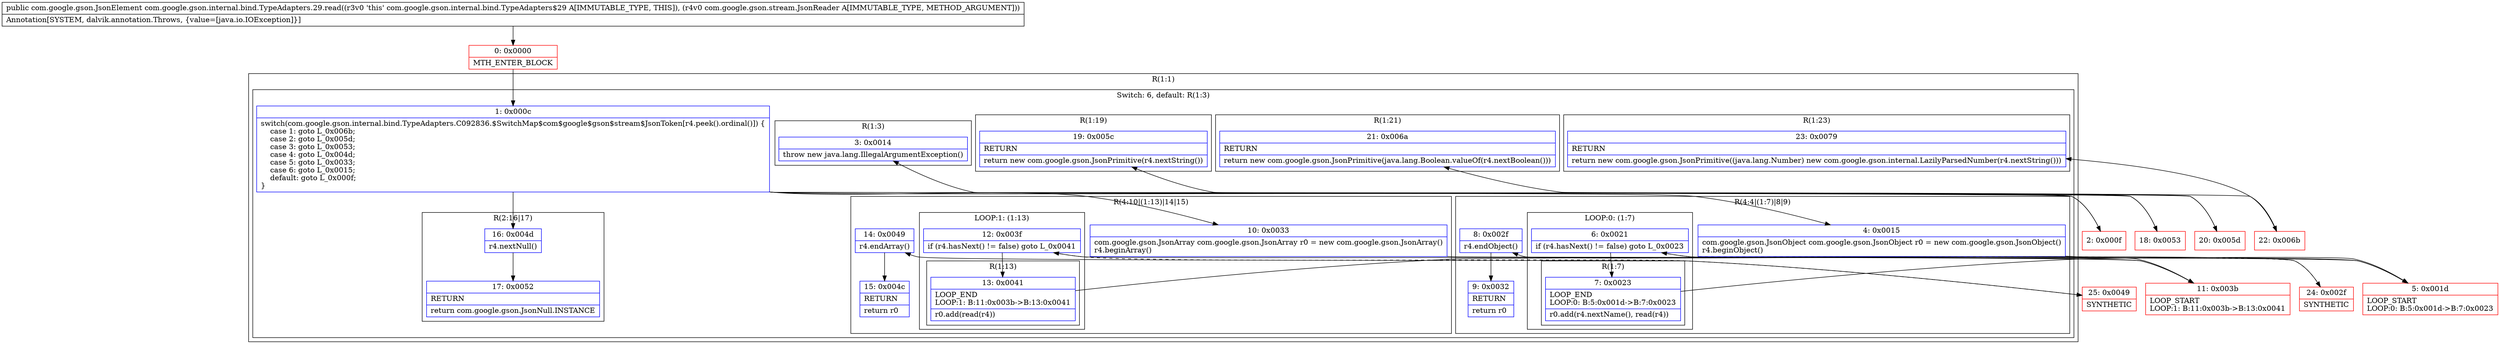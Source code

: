 digraph "CFG forcom.google.gson.internal.bind.TypeAdapters.29.read(Lcom\/google\/gson\/stream\/JsonReader;)Lcom\/google\/gson\/JsonElement;" {
subgraph cluster_Region_2004336824 {
label = "R(1:1)";
node [shape=record,color=blue];
subgraph cluster_SwitchRegion_609212354 {
label = "Switch: 6, default: R(1:3)";
node [shape=record,color=blue];
Node_1 [shape=record,label="{1\:\ 0x000c|switch(com.google.gson.internal.bind.TypeAdapters.C092836.$SwitchMap$com$google$gson$stream$JsonToken[r4.peek().ordinal()]) \{\l    case 1: goto L_0x006b;\l    case 2: goto L_0x005d;\l    case 3: goto L_0x0053;\l    case 4: goto L_0x004d;\l    case 5: goto L_0x0033;\l    case 6: goto L_0x0015;\l    default: goto L_0x000f;\l\}\l}"];
subgraph cluster_Region_11373210 {
label = "R(1:23)";
node [shape=record,color=blue];
Node_23 [shape=record,label="{23\:\ 0x0079|RETURN\l|return new com.google.gson.JsonPrimitive((java.lang.Number) new com.google.gson.internal.LazilyParsedNumber(r4.nextString()))\l}"];
}
subgraph cluster_Region_945463636 {
label = "R(1:21)";
node [shape=record,color=blue];
Node_21 [shape=record,label="{21\:\ 0x006a|RETURN\l|return new com.google.gson.JsonPrimitive(java.lang.Boolean.valueOf(r4.nextBoolean()))\l}"];
}
subgraph cluster_Region_1910621415 {
label = "R(1:19)";
node [shape=record,color=blue];
Node_19 [shape=record,label="{19\:\ 0x005c|RETURN\l|return new com.google.gson.JsonPrimitive(r4.nextString())\l}"];
}
subgraph cluster_Region_726334686 {
label = "R(2:16|17)";
node [shape=record,color=blue];
Node_16 [shape=record,label="{16\:\ 0x004d|r4.nextNull()\l}"];
Node_17 [shape=record,label="{17\:\ 0x0052|RETURN\l|return com.google.gson.JsonNull.INSTANCE\l}"];
}
subgraph cluster_Region_1256111071 {
label = "R(4:10|(1:13)|14|15)";
node [shape=record,color=blue];
Node_10 [shape=record,label="{10\:\ 0x0033|com.google.gson.JsonArray com.google.gson.JsonArray r0 = new com.google.gson.JsonArray()\lr4.beginArray()\l}"];
subgraph cluster_LoopRegion_1197431415 {
label = "LOOP:1: (1:13)";
node [shape=record,color=blue];
Node_12 [shape=record,label="{12\:\ 0x003f|if (r4.hasNext() != false) goto L_0x0041\l}"];
subgraph cluster_Region_1465236347 {
label = "R(1:13)";
node [shape=record,color=blue];
Node_13 [shape=record,label="{13\:\ 0x0041|LOOP_END\lLOOP:1: B:11:0x003b\-\>B:13:0x0041\l|r0.add(read(r4))\l}"];
}
}
Node_14 [shape=record,label="{14\:\ 0x0049|r4.endArray()\l}"];
Node_15 [shape=record,label="{15\:\ 0x004c|RETURN\l|return r0\l}"];
}
subgraph cluster_Region_752967077 {
label = "R(4:4|(1:7)|8|9)";
node [shape=record,color=blue];
Node_4 [shape=record,label="{4\:\ 0x0015|com.google.gson.JsonObject com.google.gson.JsonObject r0 = new com.google.gson.JsonObject()\lr4.beginObject()\l}"];
subgraph cluster_LoopRegion_711070665 {
label = "LOOP:0: (1:7)";
node [shape=record,color=blue];
Node_6 [shape=record,label="{6\:\ 0x0021|if (r4.hasNext() != false) goto L_0x0023\l}"];
subgraph cluster_Region_369441363 {
label = "R(1:7)";
node [shape=record,color=blue];
Node_7 [shape=record,label="{7\:\ 0x0023|LOOP_END\lLOOP:0: B:5:0x001d\-\>B:7:0x0023\l|r0.add(r4.nextName(), read(r4))\l}"];
}
}
Node_8 [shape=record,label="{8\:\ 0x002f|r4.endObject()\l}"];
Node_9 [shape=record,label="{9\:\ 0x0032|RETURN\l|return r0\l}"];
}
subgraph cluster_Region_1440431262 {
label = "R(1:3)";
node [shape=record,color=blue];
Node_3 [shape=record,label="{3\:\ 0x0014|throw new java.lang.IllegalArgumentException()\l}"];
}
}
}
Node_0 [shape=record,color=red,label="{0\:\ 0x0000|MTH_ENTER_BLOCK\l}"];
Node_2 [shape=record,color=red,label="{2\:\ 0x000f}"];
Node_5 [shape=record,color=red,label="{5\:\ 0x001d|LOOP_START\lLOOP:0: B:5:0x001d\-\>B:7:0x0023\l}"];
Node_11 [shape=record,color=red,label="{11\:\ 0x003b|LOOP_START\lLOOP:1: B:11:0x003b\-\>B:13:0x0041\l}"];
Node_18 [shape=record,color=red,label="{18\:\ 0x0053}"];
Node_20 [shape=record,color=red,label="{20\:\ 0x005d}"];
Node_22 [shape=record,color=red,label="{22\:\ 0x006b}"];
Node_24 [shape=record,color=red,label="{24\:\ 0x002f|SYNTHETIC\l}"];
Node_25 [shape=record,color=red,label="{25\:\ 0x0049|SYNTHETIC\l}"];
MethodNode[shape=record,label="{public com.google.gson.JsonElement com.google.gson.internal.bind.TypeAdapters.29.read((r3v0 'this' com.google.gson.internal.bind.TypeAdapters$29 A[IMMUTABLE_TYPE, THIS]), (r4v0 com.google.gson.stream.JsonReader A[IMMUTABLE_TYPE, METHOD_ARGUMENT]))  | Annotation[SYSTEM, dalvik.annotation.Throws, \{value=[java.io.IOException]\}]\l}"];
MethodNode -> Node_0;
Node_1 -> Node_2;
Node_1 -> Node_4;
Node_1 -> Node_10;
Node_1 -> Node_16;
Node_1 -> Node_18;
Node_1 -> Node_20;
Node_1 -> Node_22;
Node_16 -> Node_17;
Node_10 -> Node_11;
Node_12 -> Node_13;
Node_12 -> Node_25[style=dashed];
Node_13 -> Node_11;
Node_14 -> Node_15;
Node_4 -> Node_5;
Node_6 -> Node_7;
Node_6 -> Node_24[style=dashed];
Node_7 -> Node_5;
Node_8 -> Node_9;
Node_0 -> Node_1;
Node_2 -> Node_3;
Node_5 -> Node_6;
Node_11 -> Node_12;
Node_18 -> Node_19;
Node_20 -> Node_21;
Node_22 -> Node_23;
Node_24 -> Node_8;
Node_25 -> Node_14;
}

